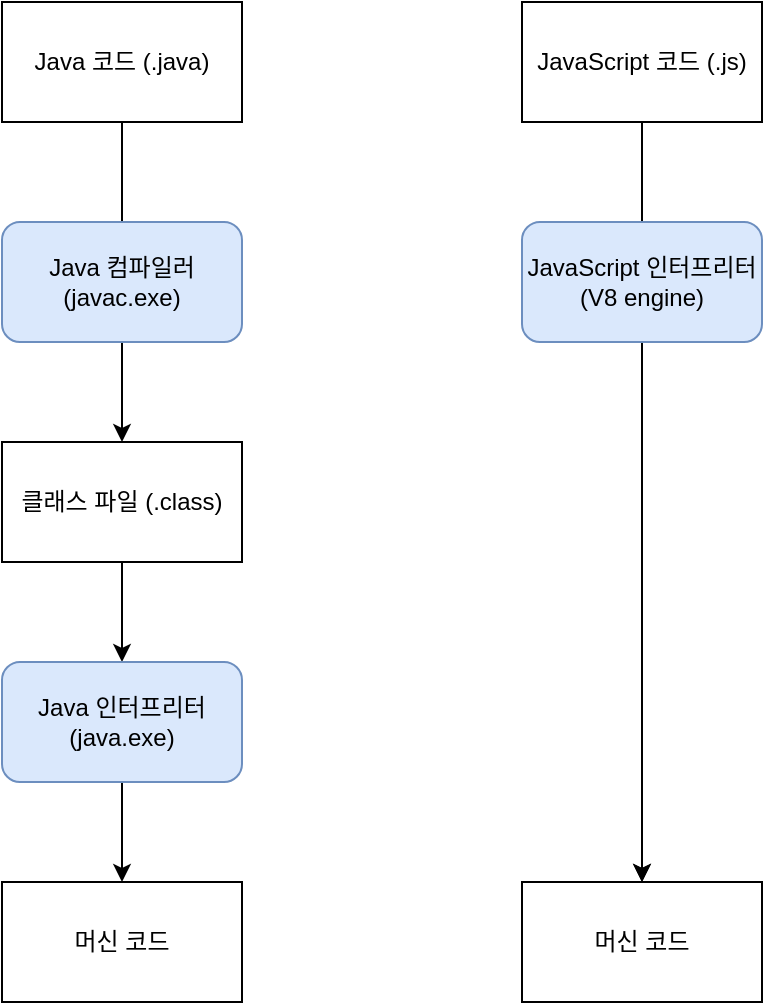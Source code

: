 <mxfile version="14.9.6" type="github">
  <diagram id="Gf28lArQZ4zttftTxG-V" name="Page-1">
    <mxGraphModel dx="786" dy="1131" grid="1" gridSize="10" guides="1" tooltips="1" connect="1" arrows="1" fold="1" page="1" pageScale="1" pageWidth="850" pageHeight="1100" math="0" shadow="0">
      <root>
        <mxCell id="0" />
        <mxCell id="1" parent="0" />
        <mxCell id="uLgal7vPKmVtKSxQe5YN-3" style="edgeStyle=orthogonalEdgeStyle;rounded=0;orthogonalLoop=1;jettySize=auto;html=1;entryX=0.5;entryY=0;entryDx=0;entryDy=0;" edge="1" parent="1" source="uLgal7vPKmVtKSxQe5YN-1" target="uLgal7vPKmVtKSxQe5YN-2">
          <mxGeometry relative="1" as="geometry" />
        </mxCell>
        <mxCell id="uLgal7vPKmVtKSxQe5YN-1" value="Java 코드 (.java)" style="rounded=0;whiteSpace=wrap;html=1;" vertex="1" parent="1">
          <mxGeometry x="130" y="190" width="120" height="60" as="geometry" />
        </mxCell>
        <mxCell id="uLgal7vPKmVtKSxQe5YN-7" style="edgeStyle=orthogonalEdgeStyle;rounded=0;orthogonalLoop=1;jettySize=auto;html=1;entryX=0.5;entryY=0;entryDx=0;entryDy=0;" edge="1" parent="1" source="uLgal7vPKmVtKSxQe5YN-2" target="uLgal7vPKmVtKSxQe5YN-6">
          <mxGeometry relative="1" as="geometry" />
        </mxCell>
        <mxCell id="uLgal7vPKmVtKSxQe5YN-2" value="클래스 파일 (.class)" style="rounded=0;whiteSpace=wrap;html=1;" vertex="1" parent="1">
          <mxGeometry x="130" y="410" width="120" height="60" as="geometry" />
        </mxCell>
        <mxCell id="uLgal7vPKmVtKSxQe5YN-5" value="Java 컴파일러 (javac.exe)" style="rounded=1;whiteSpace=wrap;html=1;fillColor=#dae8fc;strokeColor=#6c8ebf;" vertex="1" parent="1">
          <mxGeometry x="130" y="300" width="120" height="60" as="geometry" />
        </mxCell>
        <mxCell id="uLgal7vPKmVtKSxQe5YN-8" style="edgeStyle=orthogonalEdgeStyle;rounded=0;orthogonalLoop=1;jettySize=auto;html=1;exitX=0.5;exitY=1;exitDx=0;exitDy=0;" edge="1" parent="1" source="uLgal7vPKmVtKSxQe5YN-6">
          <mxGeometry relative="1" as="geometry">
            <mxPoint x="190" y="630" as="targetPoint" />
          </mxGeometry>
        </mxCell>
        <mxCell id="uLgal7vPKmVtKSxQe5YN-6" value="Java 인터프리터 (java.exe)" style="rounded=1;whiteSpace=wrap;html=1;fillColor=#dae8fc;strokeColor=#6c8ebf;" vertex="1" parent="1">
          <mxGeometry x="130" y="520" width="120" height="60" as="geometry" />
        </mxCell>
        <mxCell id="uLgal7vPKmVtKSxQe5YN-9" value="머신 코드" style="rounded=0;whiteSpace=wrap;html=1;" vertex="1" parent="1">
          <mxGeometry x="130" y="630" width="120" height="60" as="geometry" />
        </mxCell>
        <mxCell id="uLgal7vPKmVtKSxQe5YN-10" style="edgeStyle=orthogonalEdgeStyle;rounded=0;orthogonalLoop=1;jettySize=auto;html=1;entryX=0.5;entryY=0;entryDx=0;entryDy=0;" edge="1" parent="1" source="uLgal7vPKmVtKSxQe5YN-11" target="uLgal7vPKmVtKSxQe5YN-17">
          <mxGeometry relative="1" as="geometry">
            <mxPoint x="450" y="410" as="targetPoint" />
          </mxGeometry>
        </mxCell>
        <mxCell id="uLgal7vPKmVtKSxQe5YN-11" value="JavaScript 코드 (.js)" style="rounded=0;whiteSpace=wrap;html=1;" vertex="1" parent="1">
          <mxGeometry x="390" y="190" width="120" height="60" as="geometry" />
        </mxCell>
        <mxCell id="uLgal7vPKmVtKSxQe5YN-14" value="JavaScript 인터프리터&lt;br&gt;(V8 engine)" style="rounded=1;whiteSpace=wrap;html=1;fillColor=#dae8fc;strokeColor=#6c8ebf;" vertex="1" parent="1">
          <mxGeometry x="390" y="300" width="120" height="60" as="geometry" />
        </mxCell>
        <mxCell id="uLgal7vPKmVtKSxQe5YN-15" style="edgeStyle=orthogonalEdgeStyle;rounded=0;orthogonalLoop=1;jettySize=auto;html=1;exitX=0.5;exitY=1;exitDx=0;exitDy=0;" edge="1" parent="1">
          <mxGeometry relative="1" as="geometry">
            <mxPoint x="450" y="630" as="targetPoint" />
            <mxPoint x="450" y="580" as="sourcePoint" />
          </mxGeometry>
        </mxCell>
        <mxCell id="uLgal7vPKmVtKSxQe5YN-17" value="머신 코드" style="rounded=0;whiteSpace=wrap;html=1;" vertex="1" parent="1">
          <mxGeometry x="390" y="630" width="120" height="60" as="geometry" />
        </mxCell>
      </root>
    </mxGraphModel>
  </diagram>
</mxfile>
